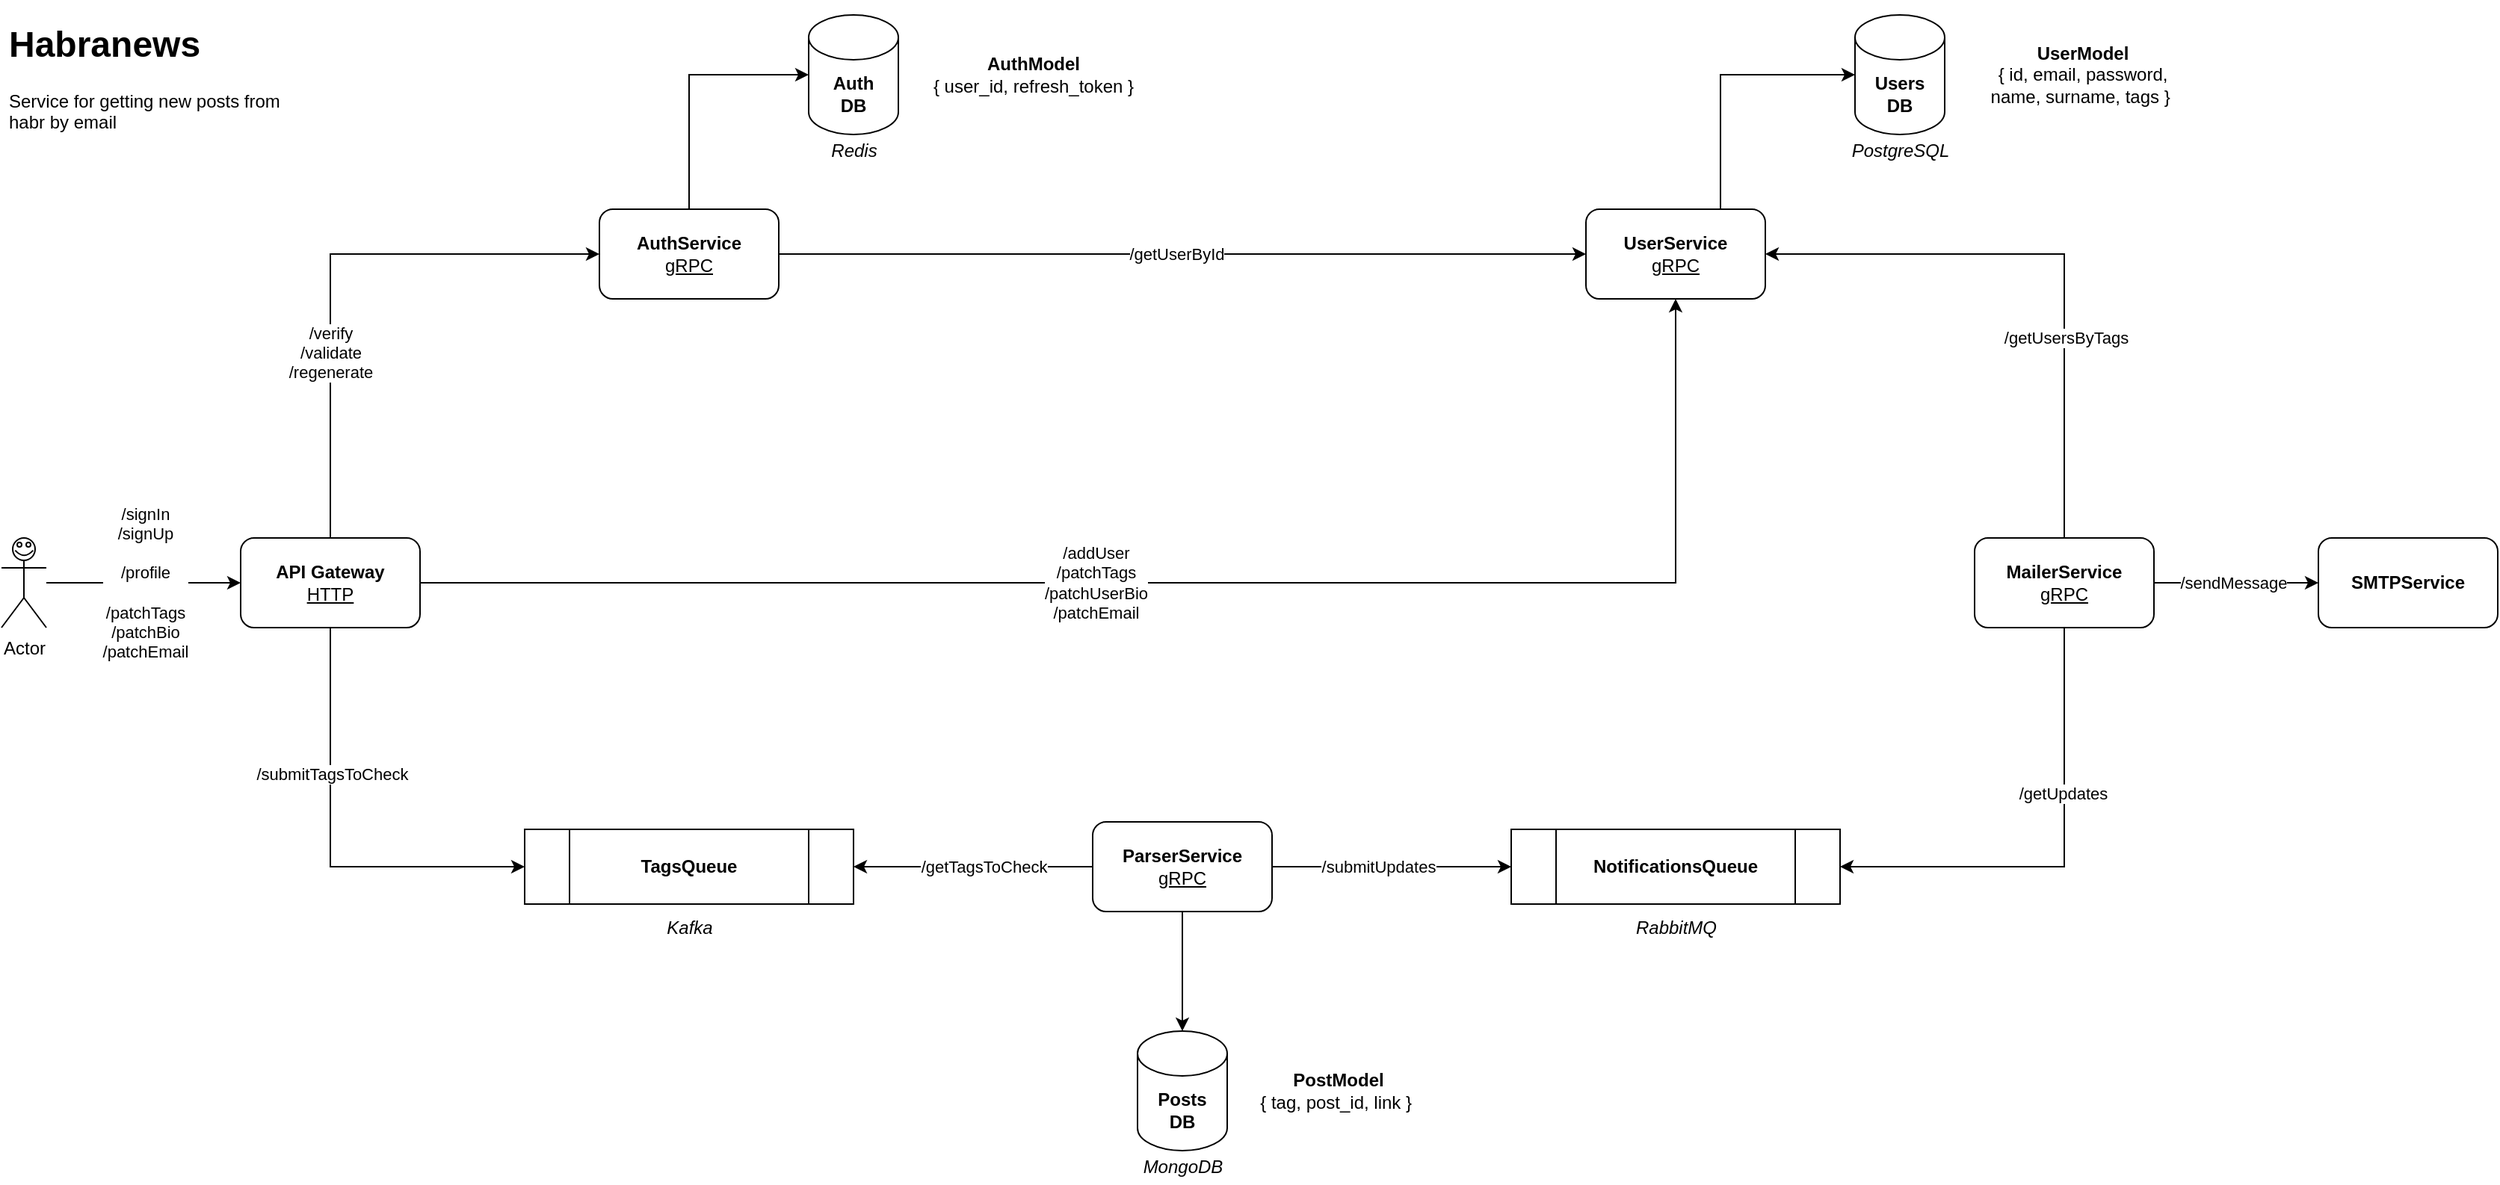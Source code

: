 <mxfile version="13.9.8" type="github">
  <diagram id="zYsj_GCrEN45drpil_GK" name="Page-1">
    <mxGraphModel dx="3577" dy="2759" grid="1" gridSize="11" guides="1" tooltips="1" connect="1" arrows="1" fold="1" page="1" pageScale="1" pageWidth="900" pageHeight="1600" math="0" shadow="0">
      <root>
        <mxCell id="0" />
        <mxCell id="1" parent="0" />
        <mxCell id="8zO3fhM4Dob8OyOGSkkv-5" style="edgeStyle=orthogonalEdgeStyle;rounded=0;orthogonalLoop=1;jettySize=auto;html=1;exitX=0.5;exitY=1;exitDx=0;exitDy=0;entryX=0;entryY=0.5;entryDx=0;entryDy=0;" edge="1" parent="1" source="FwraS_gR7j-mOwSKwiUB-2" target="8zO3fhM4Dob8OyOGSkkv-2">
          <mxGeometry relative="1" as="geometry" />
        </mxCell>
        <mxCell id="8zO3fhM4Dob8OyOGSkkv-36" value="/submitTagsToCheck" style="edgeLabel;html=1;align=center;verticalAlign=middle;resizable=0;points=[];" vertex="1" connectable="0" parent="8zO3fhM4Dob8OyOGSkkv-5">
          <mxGeometry x="-0.324" y="1" relative="1" as="geometry">
            <mxPoint as="offset" />
          </mxGeometry>
        </mxCell>
        <mxCell id="8zO3fhM4Dob8OyOGSkkv-9" style="edgeStyle=orthogonalEdgeStyle;rounded=0;orthogonalLoop=1;jettySize=auto;html=1;exitX=1;exitY=0.5;exitDx=0;exitDy=0;entryX=0.5;entryY=1;entryDx=0;entryDy=0;" edge="1" parent="1" source="FwraS_gR7j-mOwSKwiUB-2" target="FwraS_gR7j-mOwSKwiUB-3">
          <mxGeometry relative="1" as="geometry" />
        </mxCell>
        <mxCell id="8zO3fhM4Dob8OyOGSkkv-42" value="/addUser&lt;br&gt;/patchTags&lt;br&gt;/patchUserBio&lt;br&gt;/patchEmail" style="edgeLabel;html=1;align=center;verticalAlign=middle;resizable=0;points=[];" vertex="1" connectable="0" parent="8zO3fhM4Dob8OyOGSkkv-9">
          <mxGeometry x="-0.123" y="-5" relative="1" as="geometry">
            <mxPoint y="-5" as="offset" />
          </mxGeometry>
        </mxCell>
        <mxCell id="8zO3fhM4Dob8OyOGSkkv-19" style="edgeStyle=orthogonalEdgeStyle;rounded=0;orthogonalLoop=1;jettySize=auto;html=1;entryX=0;entryY=0.5;entryDx=0;entryDy=0;exitX=0.5;exitY=0;exitDx=0;exitDy=0;" edge="1" parent="1" source="FwraS_gR7j-mOwSKwiUB-2" target="bE1K36vQXj0Vdnw_CU5M-2">
          <mxGeometry relative="1" as="geometry" />
        </mxCell>
        <mxCell id="8zO3fhM4Dob8OyOGSkkv-27" value="/verify&lt;br&gt;/validate&lt;br&gt;/regenerate" style="edgeLabel;html=1;align=center;verticalAlign=middle;resizable=0;points=[];" vertex="1" connectable="0" parent="8zO3fhM4Dob8OyOGSkkv-19">
          <mxGeometry x="0.054" y="2" relative="1" as="geometry">
            <mxPoint x="-5" y="68" as="offset" />
          </mxGeometry>
        </mxCell>
        <mxCell id="FwraS_gR7j-mOwSKwiUB-2" value="&lt;b&gt;API Gateway&lt;/b&gt;&lt;br&gt;&lt;u&gt;HTTP&lt;/u&gt;" style="rounded=1;whiteSpace=wrap;html=1;" parent="1" vertex="1">
          <mxGeometry x="-200" y="-30" width="120" height="60" as="geometry" />
        </mxCell>
        <mxCell id="8zO3fhM4Dob8OyOGSkkv-8" style="edgeStyle=orthogonalEdgeStyle;rounded=0;orthogonalLoop=1;jettySize=auto;html=1;exitX=0.75;exitY=0;exitDx=0;exitDy=0;entryX=0;entryY=0.5;entryDx=0;entryDy=0;entryPerimeter=0;" edge="1" parent="1" source="FwraS_gR7j-mOwSKwiUB-3" target="FwraS_gR7j-mOwSKwiUB-4">
          <mxGeometry relative="1" as="geometry" />
        </mxCell>
        <mxCell id="FwraS_gR7j-mOwSKwiUB-3" value="&lt;b&gt;UserService&lt;br&gt;&lt;/b&gt;&lt;u&gt;gRPC&lt;/u&gt;&lt;b&gt;&lt;br&gt;&lt;/b&gt;" style="rounded=1;whiteSpace=wrap;html=1;" parent="1" vertex="1">
          <mxGeometry x="700" y="-250" width="120" height="60" as="geometry" />
        </mxCell>
        <mxCell id="FwraS_gR7j-mOwSKwiUB-4" value="&lt;b&gt;Users&lt;br&gt;DB&lt;/b&gt;" style="shape=cylinder3;whiteSpace=wrap;html=1;boundedLbl=1;backgroundOutline=1;size=15;" parent="1" vertex="1">
          <mxGeometry x="880" y="-380" width="60" height="80" as="geometry" />
        </mxCell>
        <mxCell id="8zO3fhM4Dob8OyOGSkkv-11" style="edgeStyle=orthogonalEdgeStyle;rounded=0;orthogonalLoop=1;jettySize=auto;html=1;exitX=0.5;exitY=1;exitDx=0;exitDy=0;entryX=1;entryY=0.5;entryDx=0;entryDy=0;" edge="1" parent="1" source="FwraS_gR7j-mOwSKwiUB-8" target="FwraS_gR7j-mOwSKwiUB-12">
          <mxGeometry relative="1" as="geometry" />
        </mxCell>
        <mxCell id="8zO3fhM4Dob8OyOGSkkv-39" value="/getUpdates" style="edgeLabel;html=1;align=center;verticalAlign=middle;resizable=0;points=[];" vertex="1" connectable="0" parent="8zO3fhM4Dob8OyOGSkkv-11">
          <mxGeometry x="-0.284" y="-1" relative="1" as="geometry">
            <mxPoint as="offset" />
          </mxGeometry>
        </mxCell>
        <mxCell id="8zO3fhM4Dob8OyOGSkkv-13" style="edgeStyle=orthogonalEdgeStyle;rounded=0;orthogonalLoop=1;jettySize=auto;html=1;exitX=0.5;exitY=0;exitDx=0;exitDy=0;entryX=1;entryY=0.5;entryDx=0;entryDy=0;" edge="1" parent="1" source="FwraS_gR7j-mOwSKwiUB-8" target="FwraS_gR7j-mOwSKwiUB-3">
          <mxGeometry relative="1" as="geometry" />
        </mxCell>
        <mxCell id="8zO3fhM4Dob8OyOGSkkv-40" value="/getUsersByTags" style="edgeLabel;html=1;align=center;verticalAlign=middle;resizable=0;points=[];" vertex="1" connectable="0" parent="8zO3fhM4Dob8OyOGSkkv-13">
          <mxGeometry x="-0.31" y="-1" relative="1" as="geometry">
            <mxPoint as="offset" />
          </mxGeometry>
        </mxCell>
        <mxCell id="8zO3fhM4Dob8OyOGSkkv-14" style="edgeStyle=orthogonalEdgeStyle;rounded=0;orthogonalLoop=1;jettySize=auto;html=1;exitX=1;exitY=0.5;exitDx=0;exitDy=0;entryX=0;entryY=0.5;entryDx=0;entryDy=0;" edge="1" parent="1" source="FwraS_gR7j-mOwSKwiUB-8" target="FwraS_gR7j-mOwSKwiUB-37">
          <mxGeometry relative="1" as="geometry" />
        </mxCell>
        <mxCell id="8zO3fhM4Dob8OyOGSkkv-41" value="/sendMessage" style="edgeLabel;html=1;align=center;verticalAlign=middle;resizable=0;points=[];" vertex="1" connectable="0" parent="8zO3fhM4Dob8OyOGSkkv-14">
          <mxGeometry x="-0.309" y="1" relative="1" as="geometry">
            <mxPoint x="15" y="1" as="offset" />
          </mxGeometry>
        </mxCell>
        <mxCell id="FwraS_gR7j-mOwSKwiUB-8" value="&lt;b&gt;MailerService&lt;br&gt;&lt;/b&gt;&lt;u&gt;gRPC&lt;/u&gt;&lt;b&gt;&lt;br&gt;&lt;/b&gt;" style="rounded=1;whiteSpace=wrap;html=1;" parent="1" vertex="1">
          <mxGeometry x="960" y="-30" width="120" height="60" as="geometry" />
        </mxCell>
        <mxCell id="FwraS_gR7j-mOwSKwiUB-12" value="&lt;b&gt;NotificationsQueue&lt;/b&gt;" style="shape=process;whiteSpace=wrap;html=1;backgroundOutline=1;size=0.136;" parent="1" vertex="1">
          <mxGeometry x="650" y="165" width="220" height="50" as="geometry" />
        </mxCell>
        <mxCell id="8zO3fhM4Dob8OyOGSkkv-10" style="edgeStyle=orthogonalEdgeStyle;rounded=0;orthogonalLoop=1;jettySize=auto;html=1;exitX=1;exitY=0.5;exitDx=0;exitDy=0;entryX=0;entryY=0.5;entryDx=0;entryDy=0;" edge="1" parent="1" source="FwraS_gR7j-mOwSKwiUB-13" target="FwraS_gR7j-mOwSKwiUB-12">
          <mxGeometry relative="1" as="geometry" />
        </mxCell>
        <mxCell id="8zO3fhM4Dob8OyOGSkkv-38" value="/submitUpdates" style="edgeLabel;html=1;align=center;verticalAlign=middle;resizable=0;points=[];" vertex="1" connectable="0" parent="8zO3fhM4Dob8OyOGSkkv-10">
          <mxGeometry x="-0.25" y="-3" relative="1" as="geometry">
            <mxPoint x="11" y="-3" as="offset" />
          </mxGeometry>
        </mxCell>
        <mxCell id="8zO3fhM4Dob8OyOGSkkv-15" style="edgeStyle=orthogonalEdgeStyle;rounded=0;orthogonalLoop=1;jettySize=auto;html=1;exitX=0.5;exitY=1;exitDx=0;exitDy=0;" edge="1" parent="1" source="FwraS_gR7j-mOwSKwiUB-13" target="FwraS_gR7j-mOwSKwiUB-20">
          <mxGeometry relative="1" as="geometry" />
        </mxCell>
        <mxCell id="8zO3fhM4Dob8OyOGSkkv-17" style="edgeStyle=orthogonalEdgeStyle;rounded=0;orthogonalLoop=1;jettySize=auto;html=1;exitX=0;exitY=0.5;exitDx=0;exitDy=0;entryX=1;entryY=0.5;entryDx=0;entryDy=0;" edge="1" parent="1" source="FwraS_gR7j-mOwSKwiUB-13" target="8zO3fhM4Dob8OyOGSkkv-2">
          <mxGeometry relative="1" as="geometry" />
        </mxCell>
        <mxCell id="8zO3fhM4Dob8OyOGSkkv-37" value="/getTagsToCheck" style="edgeLabel;html=1;align=center;verticalAlign=middle;resizable=0;points=[];" vertex="1" connectable="0" parent="8zO3fhM4Dob8OyOGSkkv-17">
          <mxGeometry x="-0.212" y="-2" relative="1" as="geometry">
            <mxPoint x="-10" y="2" as="offset" />
          </mxGeometry>
        </mxCell>
        <mxCell id="FwraS_gR7j-mOwSKwiUB-13" value="&lt;b&gt;ParserService&lt;/b&gt;&lt;br&gt;&lt;u&gt;gRPC&lt;/u&gt;" style="rounded=1;whiteSpace=wrap;html=1;" parent="1" vertex="1">
          <mxGeometry x="370" y="160" width="120" height="60" as="geometry" />
        </mxCell>
        <mxCell id="FwraS_gR7j-mOwSKwiUB-20" value="&lt;b&gt;Posts&lt;br&gt;DB&lt;/b&gt;" style="shape=cylinder3;whiteSpace=wrap;html=1;boundedLbl=1;backgroundOutline=1;size=15;" parent="1" vertex="1">
          <mxGeometry x="400" y="300" width="60" height="80" as="geometry" />
        </mxCell>
        <mxCell id="FwraS_gR7j-mOwSKwiUB-37" value="&lt;b&gt;SMTPService&lt;br&gt;&lt;/b&gt;" style="rounded=1;whiteSpace=wrap;html=1;" parent="1" vertex="1">
          <mxGeometry x="1190" y="-30" width="120" height="60" as="geometry" />
        </mxCell>
        <mxCell id="bE1K36vQXj0Vdnw_CU5M-4" style="edgeStyle=orthogonalEdgeStyle;rounded=0;orthogonalLoop=1;jettySize=auto;html=1;exitX=1;exitY=0.5;exitDx=0;exitDy=0;" parent="1" source="bE1K36vQXj0Vdnw_CU5M-2" target="FwraS_gR7j-mOwSKwiUB-3" edge="1">
          <mxGeometry relative="1" as="geometry" />
        </mxCell>
        <mxCell id="8zO3fhM4Dob8OyOGSkkv-30" value="/getUserById" style="edgeLabel;html=1;align=center;verticalAlign=middle;resizable=0;points=[];" vertex="1" connectable="0" parent="bE1K36vQXj0Vdnw_CU5M-4">
          <mxGeometry x="-0.124" y="-2" relative="1" as="geometry">
            <mxPoint x="29" y="-2" as="offset" />
          </mxGeometry>
        </mxCell>
        <mxCell id="bE1K36vQXj0Vdnw_CU5M-7" style="edgeStyle=orthogonalEdgeStyle;rounded=0;orthogonalLoop=1;jettySize=auto;html=1;exitX=0.5;exitY=0;exitDx=0;exitDy=0;entryX=0;entryY=0.5;entryDx=0;entryDy=0;entryPerimeter=0;" parent="1" source="bE1K36vQXj0Vdnw_CU5M-2" target="bE1K36vQXj0Vdnw_CU5M-6" edge="1">
          <mxGeometry relative="1" as="geometry" />
        </mxCell>
        <mxCell id="bE1K36vQXj0Vdnw_CU5M-2" value="&lt;b&gt;AuthService&lt;/b&gt;&lt;br&gt;&lt;u&gt;gRPC&lt;/u&gt;" style="rounded=1;whiteSpace=wrap;html=1;" parent="1" vertex="1">
          <mxGeometry x="40" y="-250" width="120" height="60" as="geometry" />
        </mxCell>
        <mxCell id="bE1K36vQXj0Vdnw_CU5M-6" value="&lt;b&gt;Auth&lt;br&gt;DB&lt;/b&gt;" style="shape=cylinder3;whiteSpace=wrap;html=1;boundedLbl=1;backgroundOutline=1;size=15;" parent="1" vertex="1">
          <mxGeometry x="180" y="-380" width="60" height="80" as="geometry" />
        </mxCell>
        <mxCell id="8zO3fhM4Dob8OyOGSkkv-2" value="&lt;b&gt;TagsQueue&lt;/b&gt;" style="shape=process;whiteSpace=wrap;html=1;backgroundOutline=1;size=0.136;rotation=0;" vertex="1" parent="1">
          <mxGeometry x="-10" y="165" width="220" height="50" as="geometry" />
        </mxCell>
        <mxCell id="8zO3fhM4Dob8OyOGSkkv-25" style="edgeStyle=orthogonalEdgeStyle;rounded=0;orthogonalLoop=1;jettySize=auto;html=1;entryX=0;entryY=0.5;entryDx=0;entryDy=0;" edge="1" parent="1" source="8zO3fhM4Dob8OyOGSkkv-23" target="FwraS_gR7j-mOwSKwiUB-2">
          <mxGeometry relative="1" as="geometry" />
        </mxCell>
        <mxCell id="8zO3fhM4Dob8OyOGSkkv-32" value="/signIn&lt;br&gt;/signUp&lt;br&gt;&lt;br&gt;/profile&lt;br&gt;&lt;br&gt;/patchTags&lt;br&gt;/patchBio&lt;br&gt;/patchEmail" style="edgeLabel;html=1;align=center;verticalAlign=middle;resizable=0;points=[];" vertex="1" connectable="0" parent="8zO3fhM4Dob8OyOGSkkv-25">
          <mxGeometry x="-0.185" y="-3" relative="1" as="geometry">
            <mxPoint x="13" y="-3" as="offset" />
          </mxGeometry>
        </mxCell>
        <mxCell id="8zO3fhM4Dob8OyOGSkkv-23" value="Actor" style="shape=umlActor;verticalLabelPosition=bottom;verticalAlign=top;html=1;outlineConnect=0;rotation=0;" vertex="1" parent="1">
          <mxGeometry x="-360" y="-30" width="30" height="60" as="geometry" />
        </mxCell>
        <mxCell id="8zO3fhM4Dob8OyOGSkkv-28" value="&lt;i&gt;Redis&lt;/i&gt;" style="text;html=1;align=center;verticalAlign=middle;resizable=0;points=[];autosize=1;" vertex="1" parent="1">
          <mxGeometry x="188" y="-300" width="44" height="22" as="geometry" />
        </mxCell>
        <mxCell id="8zO3fhM4Dob8OyOGSkkv-33" value="&lt;b&gt;AuthModel&lt;/b&gt;&lt;br&gt;{ user_id, refresh_token }" style="text;html=1;align=center;verticalAlign=middle;resizable=0;points=[];autosize=1;" vertex="1" parent="1">
          <mxGeometry x="253" y="-356.5" width="154" height="33" as="geometry" />
        </mxCell>
        <mxCell id="8zO3fhM4Dob8OyOGSkkv-34" value="&lt;b&gt;UserModel&lt;br&gt;&lt;/b&gt;{ id, email, password,&lt;br&gt;&amp;nbsp;name, surname, tags }&amp;nbsp;&amp;nbsp;" style="text;html=1;align=center;verticalAlign=middle;resizable=0;points=[];autosize=1;" vertex="1" parent="1">
          <mxGeometry x="960" y="-362" width="143" height="44" as="geometry" />
        </mxCell>
        <mxCell id="8zO3fhM4Dob8OyOGSkkv-43" value="&lt;b&gt;PostModel&lt;/b&gt;&lt;br&gt;{ tag, post_id, link }&amp;nbsp;" style="text;html=1;align=center;verticalAlign=middle;resizable=0;points=[];autosize=1;" vertex="1" parent="1">
          <mxGeometry x="473" y="323.5" width="121" height="33" as="geometry" />
        </mxCell>
        <mxCell id="8zO3fhM4Dob8OyOGSkkv-44" value="" style="ellipse;whiteSpace=wrap;html=1;aspect=fixed;" vertex="1" parent="1">
          <mxGeometry x="-349.5" y="-27" width="3" height="3" as="geometry" />
        </mxCell>
        <mxCell id="8zO3fhM4Dob8OyOGSkkv-45" value="" style="ellipse;whiteSpace=wrap;html=1;aspect=fixed;" vertex="1" parent="1">
          <mxGeometry x="-343.5" y="-27" width="3" height="3" as="geometry" />
        </mxCell>
        <mxCell id="8zO3fhM4Dob8OyOGSkkv-46" value="" style="shape=dataStorage;whiteSpace=wrap;html=1;fixedSize=1;rotation=-90;size=3.3;" vertex="1" parent="1">
          <mxGeometry x="-346.5" y="-26" width="3.3" height="12" as="geometry" />
        </mxCell>
        <mxCell id="8zO3fhM4Dob8OyOGSkkv-47" value="&lt;i&gt;PostgreSQL&lt;/i&gt;" style="text;html=1;align=center;verticalAlign=middle;resizable=0;points=[];autosize=1;" vertex="1" parent="1">
          <mxGeometry x="871.5" y="-300" width="77" height="22" as="geometry" />
        </mxCell>
        <mxCell id="8zO3fhM4Dob8OyOGSkkv-48" value="&lt;i&gt;MongoDB&lt;/i&gt;" style="text;html=1;align=center;verticalAlign=middle;resizable=0;points=[];autosize=1;" vertex="1" parent="1">
          <mxGeometry x="397" y="380" width="66" height="22" as="geometry" />
        </mxCell>
        <mxCell id="8zO3fhM4Dob8OyOGSkkv-51" value="&lt;h1&gt;Habranews&lt;/h1&gt;&lt;p&gt;Service for getting new posts from habr by email&lt;/p&gt;" style="text;html=1;strokeColor=none;fillColor=none;spacing=5;spacingTop=-20;whiteSpace=wrap;overflow=hidden;rounded=0;" vertex="1" parent="1">
          <mxGeometry x="-360" y="-380" width="190" height="120" as="geometry" />
        </mxCell>
        <mxCell id="8zO3fhM4Dob8OyOGSkkv-52" value="&lt;i&gt;Kafka&lt;/i&gt;" style="text;html=1;align=center;verticalAlign=middle;resizable=0;points=[];autosize=1;" vertex="1" parent="1">
          <mxGeometry x="78" y="220" width="44" height="22" as="geometry" />
        </mxCell>
        <mxCell id="8zO3fhM4Dob8OyOGSkkv-53" value="&lt;i&gt;RabbitMQ&lt;/i&gt;" style="text;html=1;align=center;verticalAlign=middle;resizable=0;points=[];autosize=1;" vertex="1" parent="1">
          <mxGeometry x="727" y="220" width="66" height="22" as="geometry" />
        </mxCell>
      </root>
    </mxGraphModel>
  </diagram>
</mxfile>
